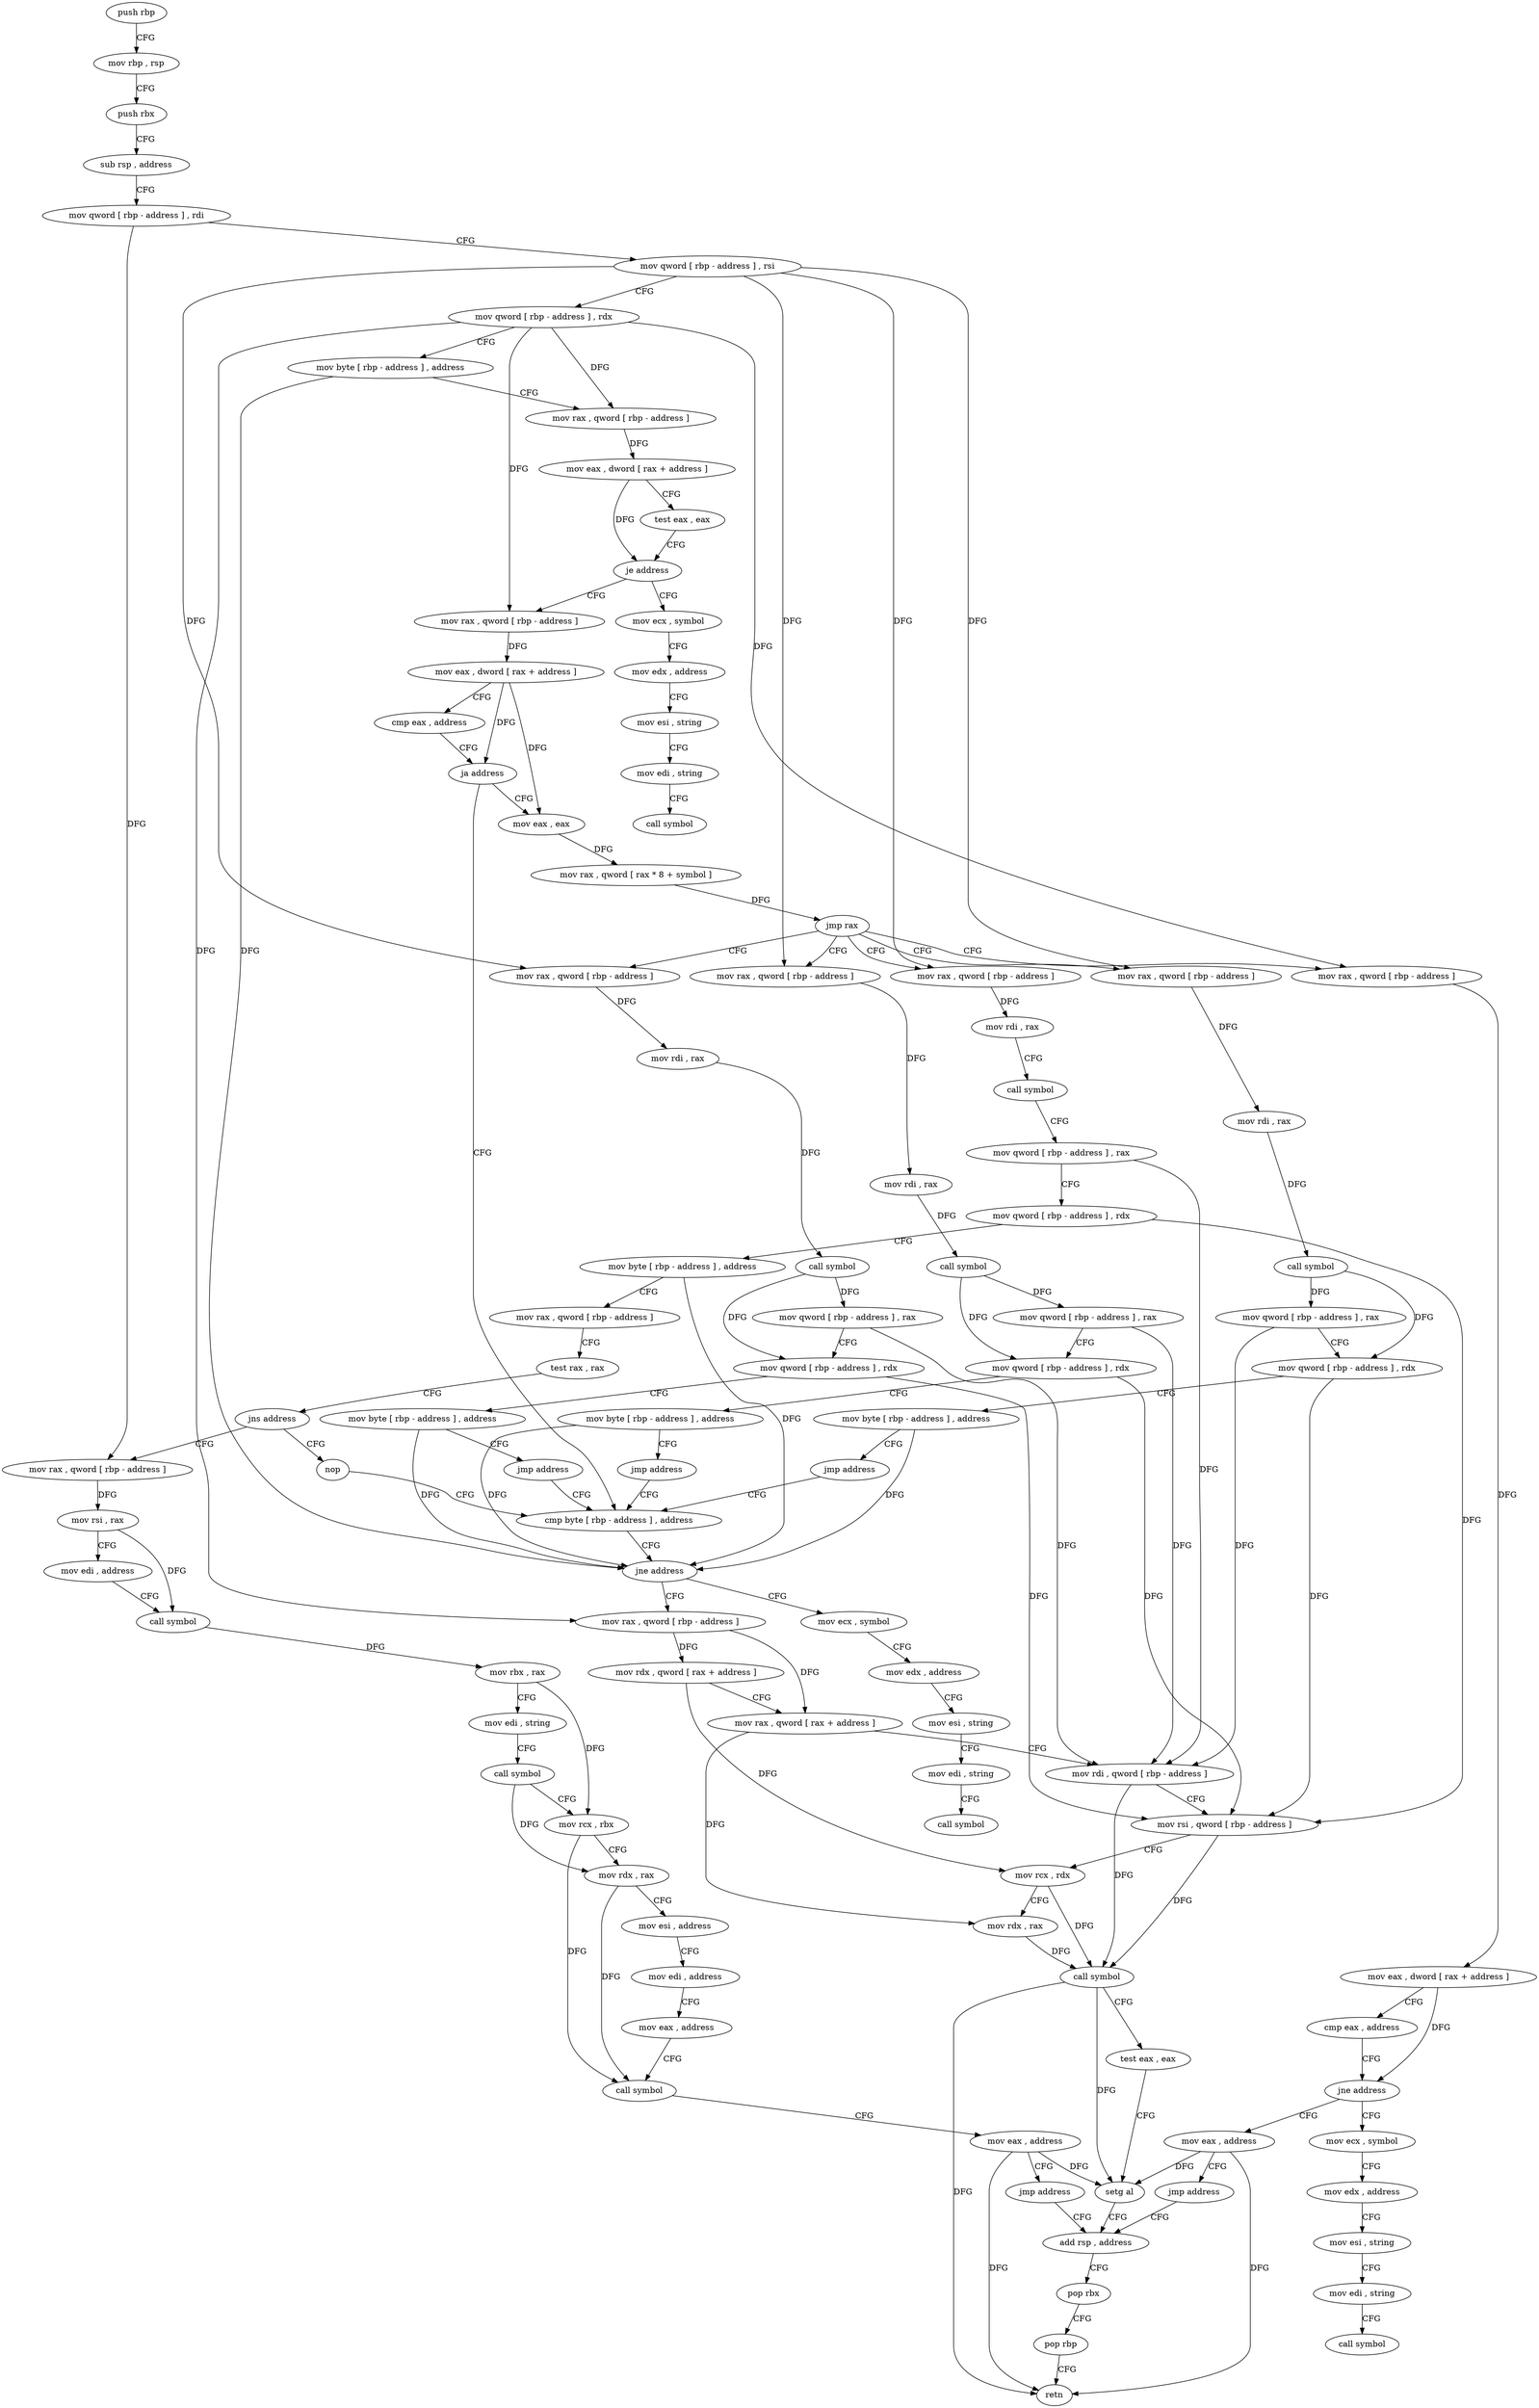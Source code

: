 digraph "func" {
"4218076" [label = "push rbp" ]
"4218077" [label = "mov rbp , rsp" ]
"4218080" [label = "push rbx" ]
"4218081" [label = "sub rsp , address" ]
"4218085" [label = "mov qword [ rbp - address ] , rdi" ]
"4218089" [label = "mov qword [ rbp - address ] , rsi" ]
"4218093" [label = "mov qword [ rbp - address ] , rdx" ]
"4218097" [label = "mov byte [ rbp - address ] , address" ]
"4218101" [label = "mov rax , qword [ rbp - address ]" ]
"4218105" [label = "mov eax , dword [ rax + address ]" ]
"4218108" [label = "test eax , eax" ]
"4218110" [label = "je address" ]
"4218137" [label = "mov rax , qword [ rbp - address ]" ]
"4218112" [label = "mov ecx , symbol" ]
"4218141" [label = "mov eax , dword [ rax + address ]" ]
"4218144" [label = "cmp eax , address" ]
"4218147" [label = "ja address" ]
"4218390" [label = "cmp byte [ rbp - address ] , address" ]
"4218153" [label = "mov eax , eax" ]
"4218117" [label = "mov edx , address" ]
"4218122" [label = "mov esi , string" ]
"4218127" [label = "mov edi , string" ]
"4218132" [label = "call symbol" ]
"4218394" [label = "jne address" ]
"4218421" [label = "mov rax , qword [ rbp - address ]" ]
"4218396" [label = "mov ecx , symbol" ]
"4218155" [label = "mov rax , qword [ rax * 8 + symbol ]" ]
"4218163" [label = "jmp rax" ]
"4218165" [label = "mov rax , qword [ rbp - address ]" ]
"4218212" [label = "mov rax , qword [ rbp - address ]" ]
"4218241" [label = "mov rax , qword [ rbp - address ]" ]
"4218337" [label = "mov rax , qword [ rbp - address ]" ]
"4218363" [label = "mov rax , qword [ rbp - address ]" ]
"4218425" [label = "mov rdx , qword [ rax + address ]" ]
"4218429" [label = "mov rax , qword [ rax + address ]" ]
"4218433" [label = "mov rdi , qword [ rbp - address ]" ]
"4218437" [label = "mov rsi , qword [ rbp - address ]" ]
"4218441" [label = "mov rcx , rdx" ]
"4218444" [label = "mov rdx , rax" ]
"4218447" [label = "call symbol" ]
"4218452" [label = "test eax , eax" ]
"4218454" [label = "setg al" ]
"4218457" [label = "add rsp , address" ]
"4218401" [label = "mov edx , address" ]
"4218406" [label = "mov esi , string" ]
"4218411" [label = "mov edi , string" ]
"4218416" [label = "call symbol" ]
"4218169" [label = "mov eax , dword [ rax + address ]" ]
"4218172" [label = "cmp eax , address" ]
"4218175" [label = "jne address" ]
"4218202" [label = "mov eax , address" ]
"4218177" [label = "mov ecx , symbol" ]
"4218216" [label = "mov rdi , rax" ]
"4218219" [label = "call symbol" ]
"4218224" [label = "mov qword [ rbp - address ] , rax" ]
"4218228" [label = "mov qword [ rbp - address ] , rdx" ]
"4218232" [label = "mov byte [ rbp - address ] , address" ]
"4218236" [label = "jmp address" ]
"4218245" [label = "mov rdi , rax" ]
"4218248" [label = "call symbol" ]
"4218253" [label = "mov qword [ rbp - address ] , rax" ]
"4218257" [label = "mov qword [ rbp - address ] , rdx" ]
"4218261" [label = "mov byte [ rbp - address ] , address" ]
"4218265" [label = "mov rax , qword [ rbp - address ]" ]
"4218269" [label = "test rax , rax" ]
"4218272" [label = "jns address" ]
"4218389" [label = "nop" ]
"4218274" [label = "mov rax , qword [ rbp - address ]" ]
"4218341" [label = "mov rdi , rax" ]
"4218344" [label = "call symbol" ]
"4218349" [label = "mov qword [ rbp - address ] , rax" ]
"4218353" [label = "mov qword [ rbp - address ] , rdx" ]
"4218357" [label = "mov byte [ rbp - address ] , address" ]
"4218361" [label = "jmp address" ]
"4218367" [label = "mov rdi , rax" ]
"4218370" [label = "call symbol" ]
"4218375" [label = "mov qword [ rbp - address ] , rax" ]
"4218379" [label = "mov qword [ rbp - address ] , rdx" ]
"4218383" [label = "mov byte [ rbp - address ] , address" ]
"4218387" [label = "jmp address" ]
"4218207" [label = "jmp address" ]
"4218182" [label = "mov edx , address" ]
"4218187" [label = "mov esi , string" ]
"4218192" [label = "mov edi , string" ]
"4218197" [label = "call symbol" ]
"4218278" [label = "mov rsi , rax" ]
"4218281" [label = "mov edi , address" ]
"4218286" [label = "call symbol" ]
"4218291" [label = "mov rbx , rax" ]
"4218294" [label = "mov edi , string" ]
"4218299" [label = "call symbol" ]
"4218304" [label = "mov rcx , rbx" ]
"4218307" [label = "mov rdx , rax" ]
"4218310" [label = "mov esi , address" ]
"4218315" [label = "mov edi , address" ]
"4218320" [label = "mov eax , address" ]
"4218325" [label = "call symbol" ]
"4218330" [label = "mov eax , address" ]
"4218335" [label = "jmp address" ]
"4218461" [label = "pop rbx" ]
"4218462" [label = "pop rbp" ]
"4218463" [label = "retn" ]
"4218076" -> "4218077" [ label = "CFG" ]
"4218077" -> "4218080" [ label = "CFG" ]
"4218080" -> "4218081" [ label = "CFG" ]
"4218081" -> "4218085" [ label = "CFG" ]
"4218085" -> "4218089" [ label = "CFG" ]
"4218085" -> "4218274" [ label = "DFG" ]
"4218089" -> "4218093" [ label = "CFG" ]
"4218089" -> "4218212" [ label = "DFG" ]
"4218089" -> "4218241" [ label = "DFG" ]
"4218089" -> "4218337" [ label = "DFG" ]
"4218089" -> "4218363" [ label = "DFG" ]
"4218093" -> "4218097" [ label = "CFG" ]
"4218093" -> "4218101" [ label = "DFG" ]
"4218093" -> "4218137" [ label = "DFG" ]
"4218093" -> "4218421" [ label = "DFG" ]
"4218093" -> "4218165" [ label = "DFG" ]
"4218097" -> "4218101" [ label = "CFG" ]
"4218097" -> "4218394" [ label = "DFG" ]
"4218101" -> "4218105" [ label = "DFG" ]
"4218105" -> "4218108" [ label = "CFG" ]
"4218105" -> "4218110" [ label = "DFG" ]
"4218108" -> "4218110" [ label = "CFG" ]
"4218110" -> "4218137" [ label = "CFG" ]
"4218110" -> "4218112" [ label = "CFG" ]
"4218137" -> "4218141" [ label = "DFG" ]
"4218112" -> "4218117" [ label = "CFG" ]
"4218141" -> "4218144" [ label = "CFG" ]
"4218141" -> "4218147" [ label = "DFG" ]
"4218141" -> "4218153" [ label = "DFG" ]
"4218144" -> "4218147" [ label = "CFG" ]
"4218147" -> "4218390" [ label = "CFG" ]
"4218147" -> "4218153" [ label = "CFG" ]
"4218390" -> "4218394" [ label = "CFG" ]
"4218153" -> "4218155" [ label = "DFG" ]
"4218117" -> "4218122" [ label = "CFG" ]
"4218122" -> "4218127" [ label = "CFG" ]
"4218127" -> "4218132" [ label = "CFG" ]
"4218394" -> "4218421" [ label = "CFG" ]
"4218394" -> "4218396" [ label = "CFG" ]
"4218421" -> "4218425" [ label = "DFG" ]
"4218421" -> "4218429" [ label = "DFG" ]
"4218396" -> "4218401" [ label = "CFG" ]
"4218155" -> "4218163" [ label = "DFG" ]
"4218163" -> "4218165" [ label = "CFG" ]
"4218163" -> "4218212" [ label = "CFG" ]
"4218163" -> "4218241" [ label = "CFG" ]
"4218163" -> "4218337" [ label = "CFG" ]
"4218163" -> "4218363" [ label = "CFG" ]
"4218165" -> "4218169" [ label = "DFG" ]
"4218212" -> "4218216" [ label = "DFG" ]
"4218241" -> "4218245" [ label = "DFG" ]
"4218337" -> "4218341" [ label = "DFG" ]
"4218363" -> "4218367" [ label = "DFG" ]
"4218425" -> "4218429" [ label = "CFG" ]
"4218425" -> "4218441" [ label = "DFG" ]
"4218429" -> "4218433" [ label = "CFG" ]
"4218429" -> "4218444" [ label = "DFG" ]
"4218433" -> "4218437" [ label = "CFG" ]
"4218433" -> "4218447" [ label = "DFG" ]
"4218437" -> "4218441" [ label = "CFG" ]
"4218437" -> "4218447" [ label = "DFG" ]
"4218441" -> "4218444" [ label = "CFG" ]
"4218441" -> "4218447" [ label = "DFG" ]
"4218444" -> "4218447" [ label = "DFG" ]
"4218447" -> "4218452" [ label = "CFG" ]
"4218447" -> "4218454" [ label = "DFG" ]
"4218447" -> "4218463" [ label = "DFG" ]
"4218452" -> "4218454" [ label = "CFG" ]
"4218454" -> "4218457" [ label = "CFG" ]
"4218457" -> "4218461" [ label = "CFG" ]
"4218401" -> "4218406" [ label = "CFG" ]
"4218406" -> "4218411" [ label = "CFG" ]
"4218411" -> "4218416" [ label = "CFG" ]
"4218169" -> "4218172" [ label = "CFG" ]
"4218169" -> "4218175" [ label = "DFG" ]
"4218172" -> "4218175" [ label = "CFG" ]
"4218175" -> "4218202" [ label = "CFG" ]
"4218175" -> "4218177" [ label = "CFG" ]
"4218202" -> "4218207" [ label = "CFG" ]
"4218202" -> "4218454" [ label = "DFG" ]
"4218202" -> "4218463" [ label = "DFG" ]
"4218177" -> "4218182" [ label = "CFG" ]
"4218216" -> "4218219" [ label = "DFG" ]
"4218219" -> "4218224" [ label = "DFG" ]
"4218219" -> "4218228" [ label = "DFG" ]
"4218224" -> "4218228" [ label = "CFG" ]
"4218224" -> "4218433" [ label = "DFG" ]
"4218228" -> "4218232" [ label = "CFG" ]
"4218228" -> "4218437" [ label = "DFG" ]
"4218232" -> "4218236" [ label = "CFG" ]
"4218232" -> "4218394" [ label = "DFG" ]
"4218236" -> "4218390" [ label = "CFG" ]
"4218245" -> "4218248" [ label = "CFG" ]
"4218248" -> "4218253" [ label = "CFG" ]
"4218253" -> "4218257" [ label = "CFG" ]
"4218253" -> "4218433" [ label = "DFG" ]
"4218257" -> "4218261" [ label = "CFG" ]
"4218257" -> "4218437" [ label = "DFG" ]
"4218261" -> "4218265" [ label = "CFG" ]
"4218261" -> "4218394" [ label = "DFG" ]
"4218265" -> "4218269" [ label = "CFG" ]
"4218269" -> "4218272" [ label = "CFG" ]
"4218272" -> "4218389" [ label = "CFG" ]
"4218272" -> "4218274" [ label = "CFG" ]
"4218389" -> "4218390" [ label = "CFG" ]
"4218274" -> "4218278" [ label = "DFG" ]
"4218341" -> "4218344" [ label = "DFG" ]
"4218344" -> "4218349" [ label = "DFG" ]
"4218344" -> "4218353" [ label = "DFG" ]
"4218349" -> "4218353" [ label = "CFG" ]
"4218349" -> "4218433" [ label = "DFG" ]
"4218353" -> "4218357" [ label = "CFG" ]
"4218353" -> "4218437" [ label = "DFG" ]
"4218357" -> "4218361" [ label = "CFG" ]
"4218357" -> "4218394" [ label = "DFG" ]
"4218361" -> "4218390" [ label = "CFG" ]
"4218367" -> "4218370" [ label = "DFG" ]
"4218370" -> "4218375" [ label = "DFG" ]
"4218370" -> "4218379" [ label = "DFG" ]
"4218375" -> "4218379" [ label = "CFG" ]
"4218375" -> "4218433" [ label = "DFG" ]
"4218379" -> "4218383" [ label = "CFG" ]
"4218379" -> "4218437" [ label = "DFG" ]
"4218383" -> "4218387" [ label = "CFG" ]
"4218383" -> "4218394" [ label = "DFG" ]
"4218387" -> "4218390" [ label = "CFG" ]
"4218207" -> "4218457" [ label = "CFG" ]
"4218182" -> "4218187" [ label = "CFG" ]
"4218187" -> "4218192" [ label = "CFG" ]
"4218192" -> "4218197" [ label = "CFG" ]
"4218278" -> "4218281" [ label = "CFG" ]
"4218278" -> "4218286" [ label = "DFG" ]
"4218281" -> "4218286" [ label = "CFG" ]
"4218286" -> "4218291" [ label = "DFG" ]
"4218291" -> "4218294" [ label = "CFG" ]
"4218291" -> "4218304" [ label = "DFG" ]
"4218294" -> "4218299" [ label = "CFG" ]
"4218299" -> "4218304" [ label = "CFG" ]
"4218299" -> "4218307" [ label = "DFG" ]
"4218304" -> "4218307" [ label = "CFG" ]
"4218304" -> "4218325" [ label = "DFG" ]
"4218307" -> "4218310" [ label = "CFG" ]
"4218307" -> "4218325" [ label = "DFG" ]
"4218310" -> "4218315" [ label = "CFG" ]
"4218315" -> "4218320" [ label = "CFG" ]
"4218320" -> "4218325" [ label = "CFG" ]
"4218325" -> "4218330" [ label = "CFG" ]
"4218330" -> "4218335" [ label = "CFG" ]
"4218330" -> "4218454" [ label = "DFG" ]
"4218330" -> "4218463" [ label = "DFG" ]
"4218335" -> "4218457" [ label = "CFG" ]
"4218461" -> "4218462" [ label = "CFG" ]
"4218462" -> "4218463" [ label = "CFG" ]
}
